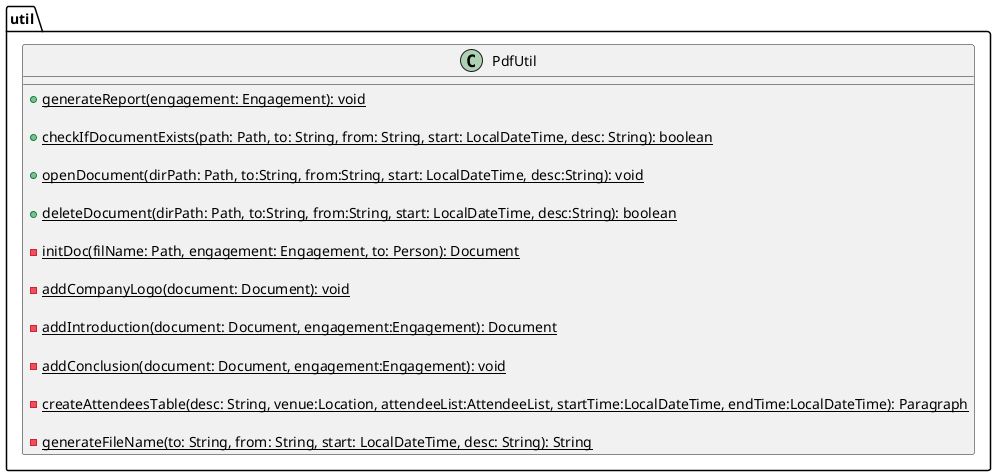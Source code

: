 @startuml
package util {
    class PdfUtil {
        + {static} generateReport(engagement: Engagement): void

        + {static} checkIfDocumentExists(path: Path, to: String, from: String, start: LocalDateTime, desc: String): boolean

        + {static} openDocument(dirPath: Path, to:String, from:String, start: LocalDateTime, desc:String): void

        + {static} deleteDocument(dirPath: Path, to:String, from:String, start: LocalDateTime, desc:String): boolean

        - {static} initDoc(filName: Path, engagement: Engagement, to: Person): Document

        - {static} addCompanyLogo(document: Document): void

        - {static} addIntroduction(document: Document, engagement:Engagement): Document

        - {static} addConclusion(document: Document, engagement:Engagement): void

        - {static} createAttendeesTable(desc: String, venue:Location, attendeeList:AttendeeList, startTime:LocalDateTime, endTime:LocalDateTime): Paragraph

        - {static} generateFileName(to: String, from: String, start: LocalDateTime, desc: String): String
    }
}
@enduml

